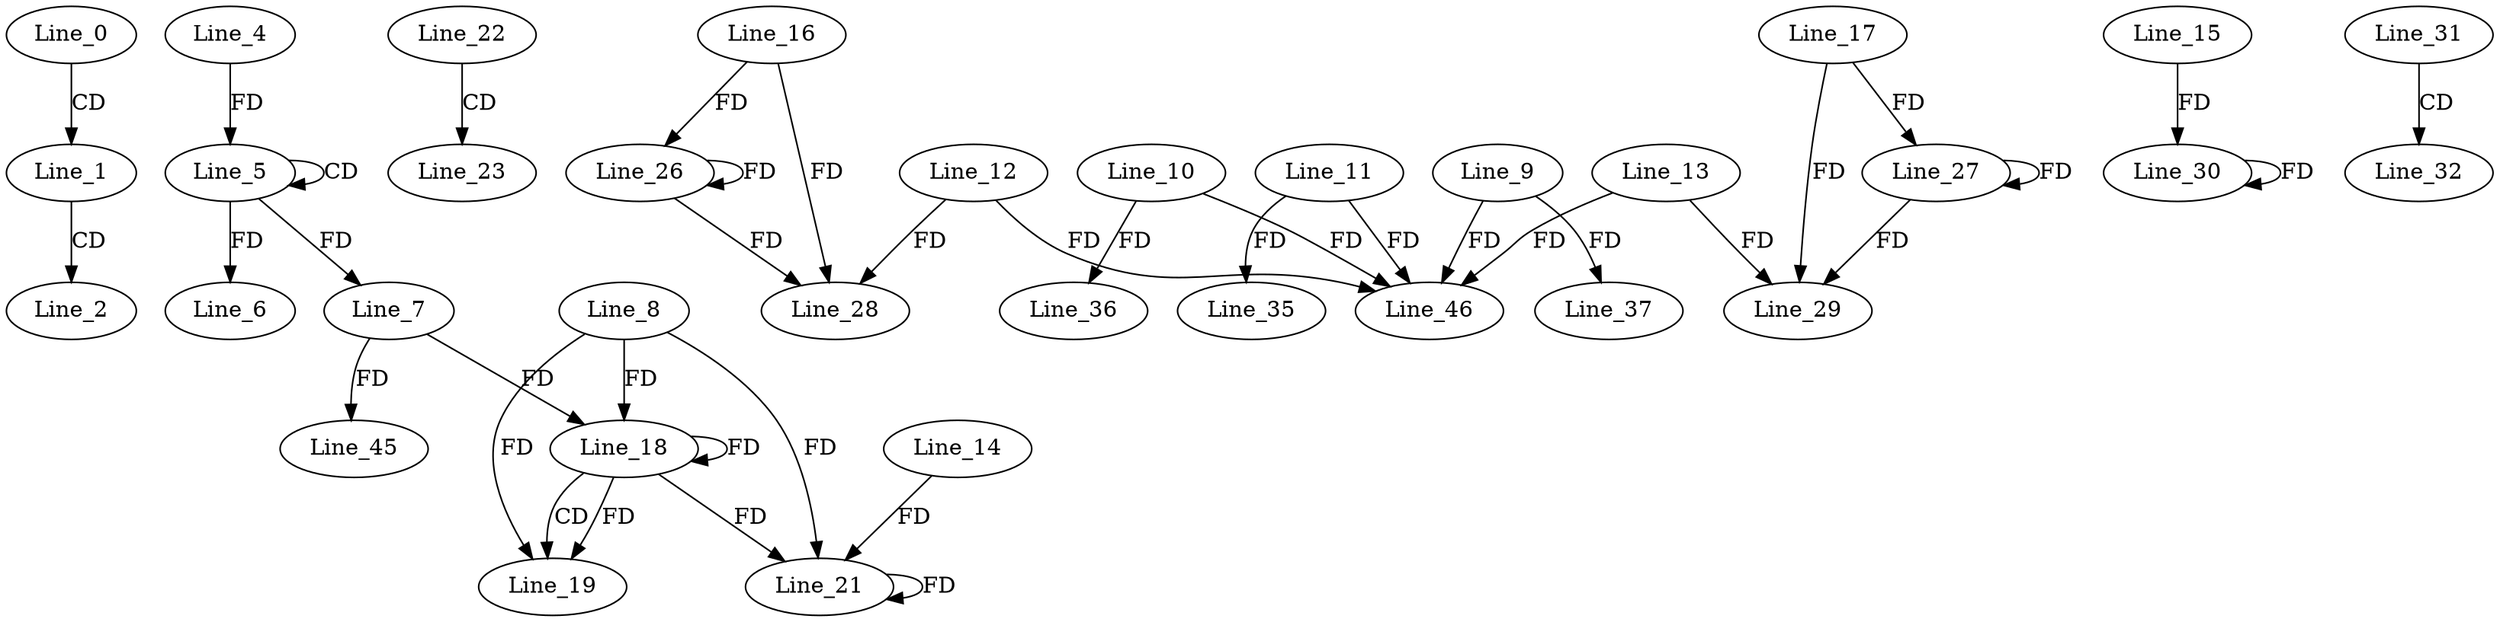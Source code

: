 digraph G {
  Line_0;
  Line_1;
  Line_2;
  Line_5;
  Line_5;
  Line_4;
  Line_6;
  Line_7;
  Line_18;
  Line_8;
  Line_18;
  Line_7;
  Line_18;
  Line_19;
  Line_19;
  Line_21;
  Line_14;
  Line_21;
  Line_22;
  Line_23;
  Line_26;
  Line_16;
  Line_26;
  Line_27;
  Line_17;
  Line_27;
  Line_12;
  Line_28;
  Line_13;
  Line_29;
  Line_30;
  Line_15;
  Line_30;
  Line_31;
  Line_32;
  Line_11;
  Line_35;
  Line_10;
  Line_36;
  Line_9;
  Line_37;
  Line_45;
  Line_46;
  Line_46;
  Line_46;
  Line_46;
  Line_46;
  Line_0 -> Line_1 [ label="CD" ];
  Line_1 -> Line_2 [ label="CD" ];
  Line_5 -> Line_5 [ label="CD" ];
  Line_4 -> Line_5 [ label="FD" ];
  Line_5 -> Line_6 [ label="FD" ];
  Line_5 -> Line_7 [ label="FD" ];
  Line_18 -> Line_18 [ label="FD" ];
  Line_8 -> Line_18 [ label="FD" ];
  Line_7 -> Line_18 [ label="FD" ];
  Line_18 -> Line_19 [ label="CD" ];
  Line_18 -> Line_19 [ label="FD" ];
  Line_8 -> Line_19 [ label="FD" ];
  Line_21 -> Line_21 [ label="FD" ];
  Line_14 -> Line_21 [ label="FD" ];
  Line_18 -> Line_21 [ label="FD" ];
  Line_8 -> Line_21 [ label="FD" ];
  Line_22 -> Line_23 [ label="CD" ];
  Line_26 -> Line_26 [ label="FD" ];
  Line_16 -> Line_26 [ label="FD" ];
  Line_27 -> Line_27 [ label="FD" ];
  Line_17 -> Line_27 [ label="FD" ];
  Line_12 -> Line_28 [ label="FD" ];
  Line_26 -> Line_28 [ label="FD" ];
  Line_16 -> Line_28 [ label="FD" ];
  Line_13 -> Line_29 [ label="FD" ];
  Line_27 -> Line_29 [ label="FD" ];
  Line_17 -> Line_29 [ label="FD" ];
  Line_30 -> Line_30 [ label="FD" ];
  Line_15 -> Line_30 [ label="FD" ];
  Line_31 -> Line_32 [ label="CD" ];
  Line_11 -> Line_35 [ label="FD" ];
  Line_10 -> Line_36 [ label="FD" ];
  Line_9 -> Line_37 [ label="FD" ];
  Line_7 -> Line_45 [ label="FD" ];
  Line_9 -> Line_46 [ label="FD" ];
  Line_10 -> Line_46 [ label="FD" ];
  Line_12 -> Line_46 [ label="FD" ];
  Line_11 -> Line_46 [ label="FD" ];
  Line_13 -> Line_46 [ label="FD" ];
}
